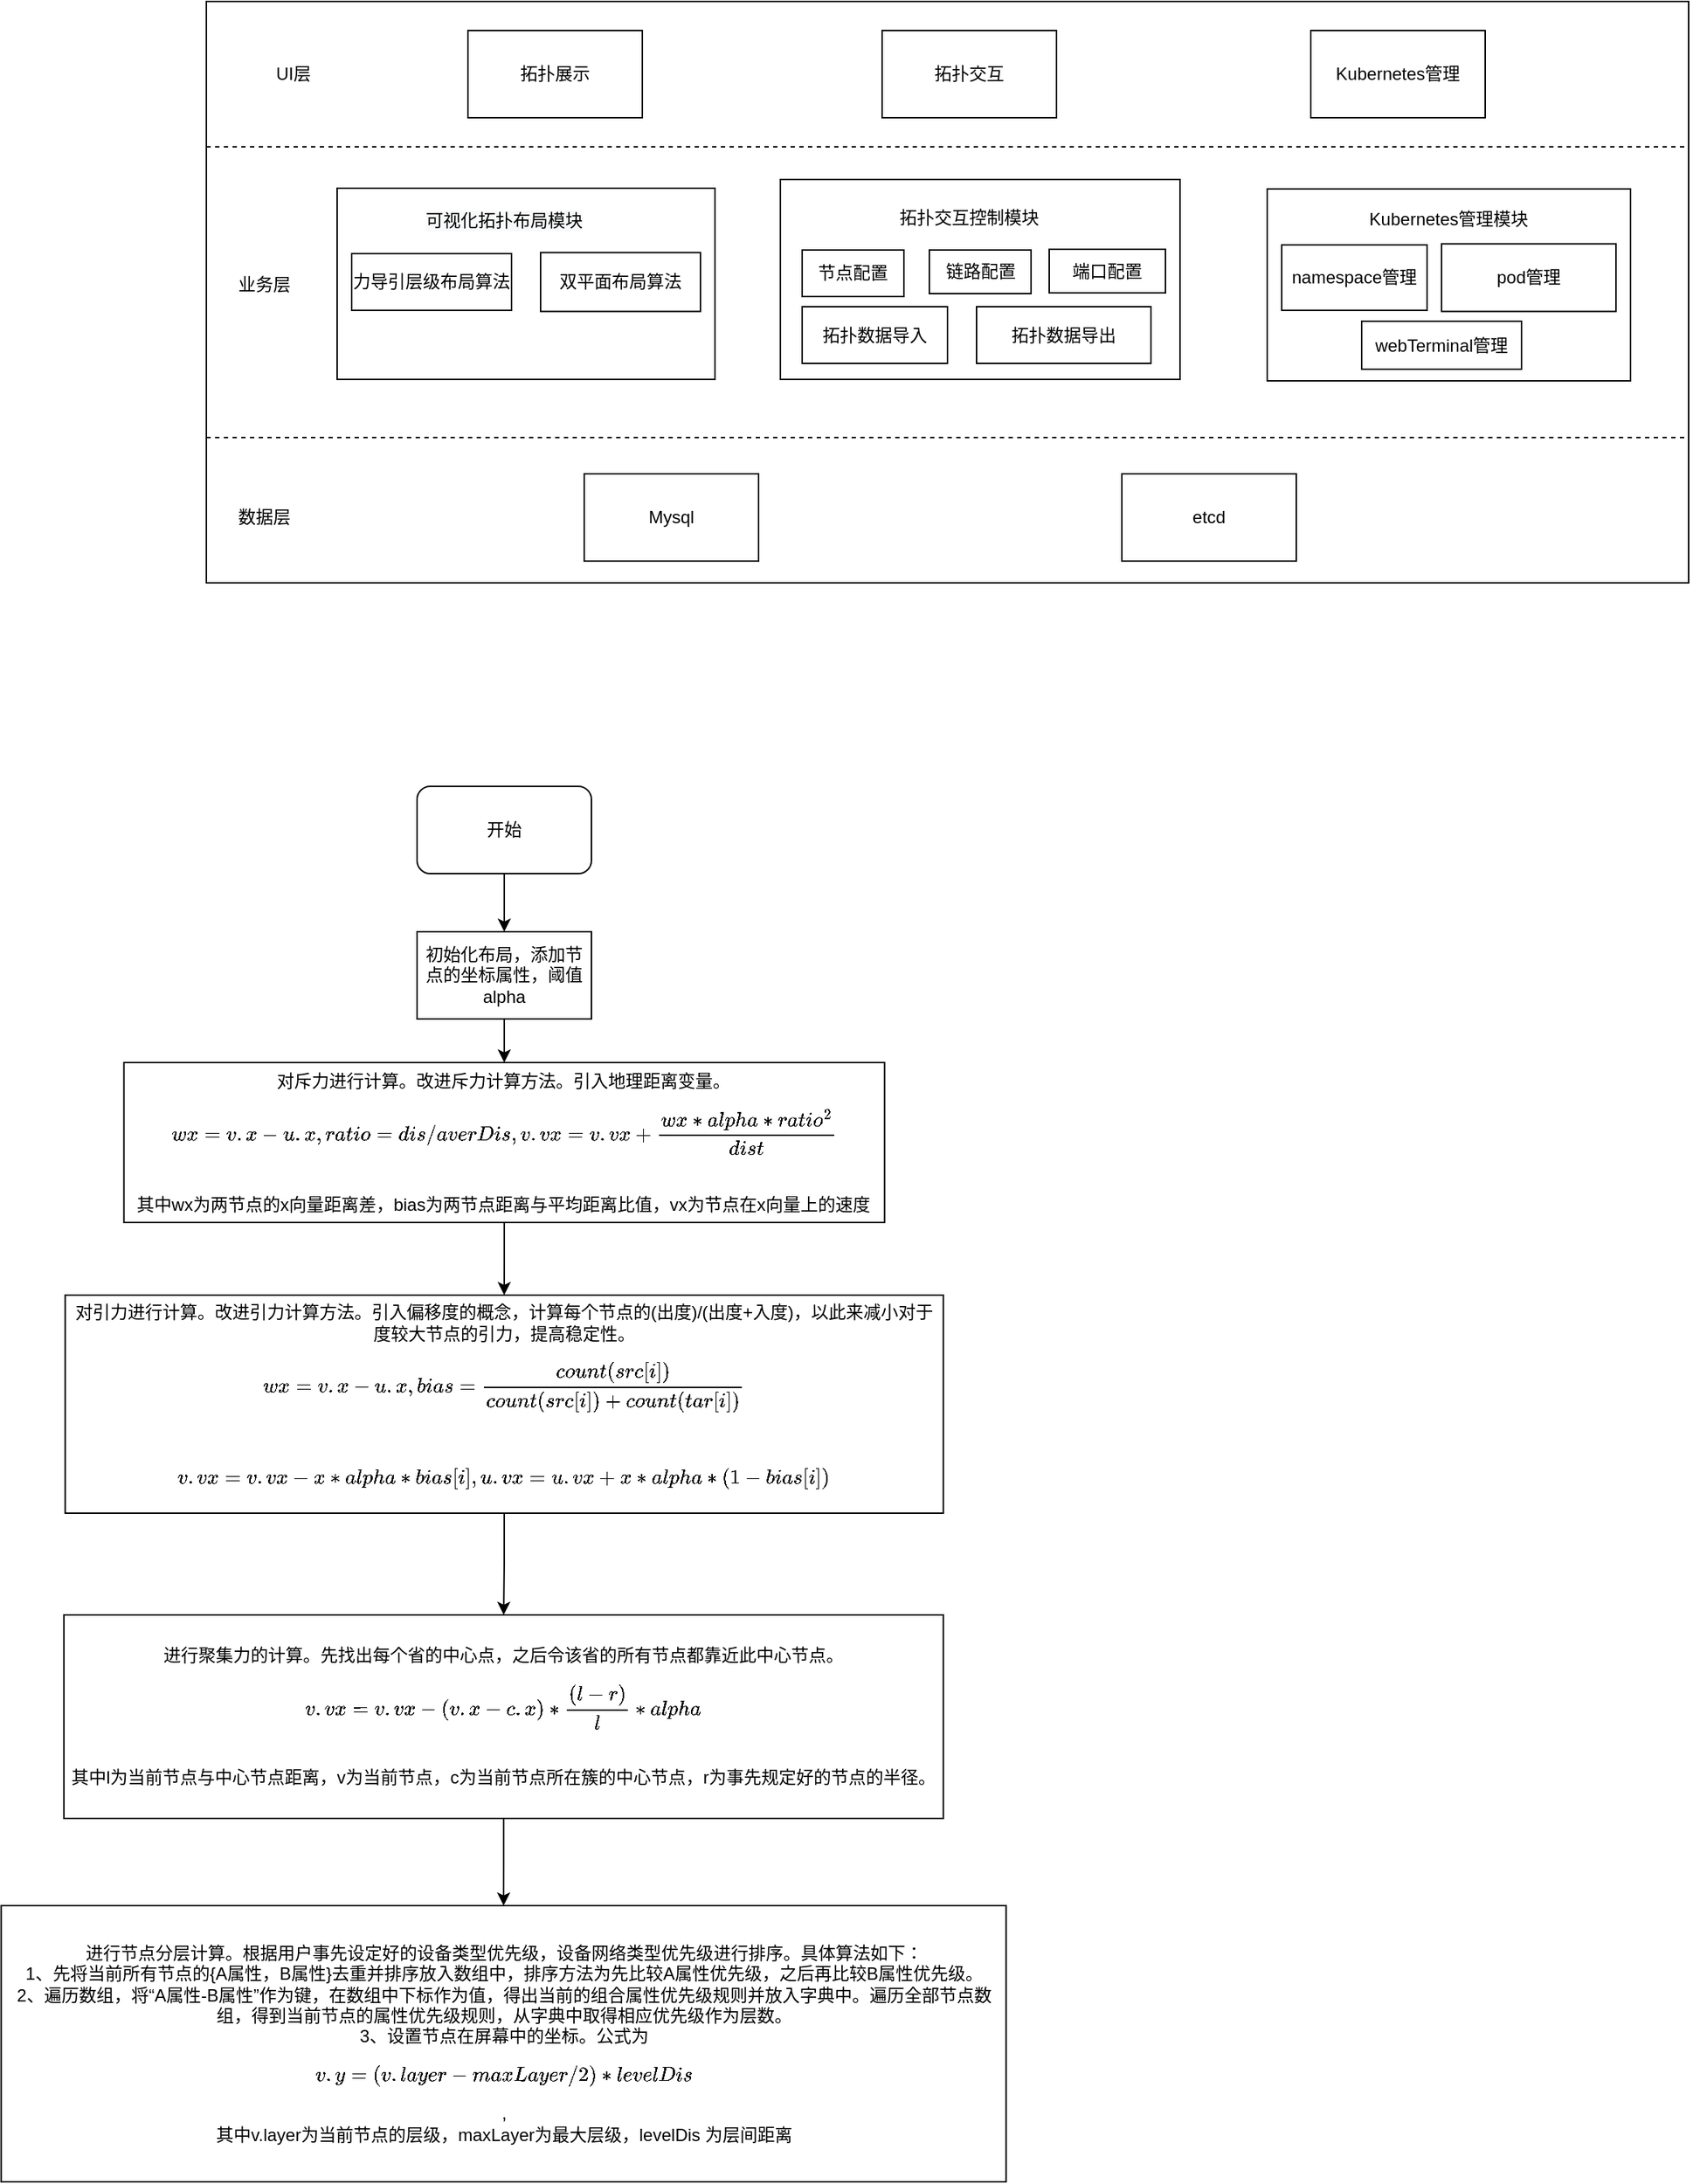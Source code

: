 <mxfile version="20.5.1" type="github">
  <diagram id="r3sxDyT0fpC5JQOG2hrh" name="第 1 页">
    <mxGraphModel dx="1185" dy="628" grid="1" gridSize="10" guides="1" tooltips="1" connect="1" arrows="1" fold="1" page="1" pageScale="1" pageWidth="3000" pageHeight="3000" math="1" shadow="0">
      <root>
        <mxCell id="0" />
        <mxCell id="1" parent="0" />
        <mxCell id="dBfdr0uVigZmpY6Dn77D-5" value="" style="rounded=0;whiteSpace=wrap;html=1;" vertex="1" parent="1">
          <mxGeometry x="270" y="220" width="1020" height="400" as="geometry" />
        </mxCell>
        <mxCell id="dBfdr0uVigZmpY6Dn77D-6" value="" style="endArrow=none;dashed=1;html=1;rounded=0;exitX=0;exitY=0.25;exitDx=0;exitDy=0;entryX=1;entryY=0.25;entryDx=0;entryDy=0;" edge="1" parent="1" source="dBfdr0uVigZmpY6Dn77D-5" target="dBfdr0uVigZmpY6Dn77D-5">
          <mxGeometry width="50" height="50" relative="1" as="geometry">
            <mxPoint x="250" y="300" as="sourcePoint" />
            <mxPoint x="1280" y="280" as="targetPoint" />
          </mxGeometry>
        </mxCell>
        <mxCell id="dBfdr0uVigZmpY6Dn77D-7" value="UI层&lt;br&gt;" style="text;html=1;strokeColor=none;fillColor=none;align=center;verticalAlign=middle;whiteSpace=wrap;rounded=0;" vertex="1" parent="1">
          <mxGeometry x="300" y="255" width="60" height="30" as="geometry" />
        </mxCell>
        <mxCell id="dBfdr0uVigZmpY6Dn77D-8" value="拓扑展示" style="rounded=0;whiteSpace=wrap;html=1;" vertex="1" parent="1">
          <mxGeometry x="450" y="240" width="120" height="60" as="geometry" />
        </mxCell>
        <mxCell id="dBfdr0uVigZmpY6Dn77D-9" value="拓扑交互" style="rounded=0;whiteSpace=wrap;html=1;" vertex="1" parent="1">
          <mxGeometry x="735" y="240" width="120" height="60" as="geometry" />
        </mxCell>
        <mxCell id="dBfdr0uVigZmpY6Dn77D-10" value="Kubernetes管理" style="rounded=0;whiteSpace=wrap;html=1;" vertex="1" parent="1">
          <mxGeometry x="1030" y="240" width="120" height="60" as="geometry" />
        </mxCell>
        <mxCell id="dBfdr0uVigZmpY6Dn77D-11" value="" style="endArrow=none;dashed=1;html=1;rounded=0;exitX=0;exitY=0.25;exitDx=0;exitDy=0;entryX=1;entryY=0.25;entryDx=0;entryDy=0;" edge="1" parent="1">
          <mxGeometry width="50" height="50" relative="1" as="geometry">
            <mxPoint x="270" y="520" as="sourcePoint" />
            <mxPoint x="1290" y="520" as="targetPoint" />
          </mxGeometry>
        </mxCell>
        <mxCell id="dBfdr0uVigZmpY6Dn77D-12" value="业务层" style="text;html=1;strokeColor=none;fillColor=none;align=center;verticalAlign=middle;whiteSpace=wrap;rounded=0;" vertex="1" parent="1">
          <mxGeometry x="280" y="400" width="60" height="30" as="geometry" />
        </mxCell>
        <mxCell id="dBfdr0uVigZmpY6Dn77D-13" value="" style="rounded=0;whiteSpace=wrap;html=1;" vertex="1" parent="1">
          <mxGeometry x="360" y="348.5" width="260" height="131.5" as="geometry" />
        </mxCell>
        <mxCell id="dBfdr0uVigZmpY6Dn77D-15" value="&lt;br&gt;&lt;span style=&quot;color: rgb(0, 0, 0); font-family: Helvetica; font-size: 12px; font-style: normal; font-variant-ligatures: normal; font-variant-caps: normal; font-weight: 400; letter-spacing: normal; orphans: 2; text-align: center; text-indent: 0px; text-transform: none; widows: 2; word-spacing: 0px; -webkit-text-stroke-width: 0px; background-color: rgb(248, 249, 250); text-decoration-thickness: initial; text-decoration-style: initial; text-decoration-color: initial; float: none; display: inline !important;&quot;&gt;可视化拓扑布局模块&lt;/span&gt;&lt;br&gt;" style="text;html=1;strokeColor=none;fillColor=none;align=center;verticalAlign=middle;whiteSpace=wrap;rounded=0;" vertex="1" parent="1">
          <mxGeometry x="420" y="357.5" width="110" height="10" as="geometry" />
        </mxCell>
        <mxCell id="dBfdr0uVigZmpY6Dn77D-16" value="力导引层级布局算法" style="rounded=0;whiteSpace=wrap;html=1;" vertex="1" parent="1">
          <mxGeometry x="370" y="393.5" width="110" height="39" as="geometry" />
        </mxCell>
        <mxCell id="dBfdr0uVigZmpY6Dn77D-17" value="双平面布局算法" style="rounded=0;whiteSpace=wrap;html=1;" vertex="1" parent="1">
          <mxGeometry x="500" y="392.75" width="110" height="40.5" as="geometry" />
        </mxCell>
        <mxCell id="dBfdr0uVigZmpY6Dn77D-20" value="" style="rounded=0;whiteSpace=wrap;html=1;" vertex="1" parent="1">
          <mxGeometry x="665" y="342.5" width="275" height="137.5" as="geometry" />
        </mxCell>
        <mxCell id="dBfdr0uVigZmpY6Dn77D-21" value="拓扑交互控制模块" style="text;html=1;strokeColor=none;fillColor=none;align=center;verticalAlign=middle;whiteSpace=wrap;rounded=0;" vertex="1" parent="1">
          <mxGeometry x="740" y="357.5" width="110" height="22" as="geometry" />
        </mxCell>
        <mxCell id="dBfdr0uVigZmpY6Dn77D-22" value="节点配置" style="rounded=0;whiteSpace=wrap;html=1;" vertex="1" parent="1">
          <mxGeometry x="680" y="391" width="70" height="32" as="geometry" />
        </mxCell>
        <mxCell id="dBfdr0uVigZmpY6Dn77D-23" value="链路配置" style="rounded=0;whiteSpace=wrap;html=1;" vertex="1" parent="1">
          <mxGeometry x="767.5" y="391" width="70" height="30" as="geometry" />
        </mxCell>
        <mxCell id="dBfdr0uVigZmpY6Dn77D-24" value="端口配置" style="rounded=0;whiteSpace=wrap;html=1;" vertex="1" parent="1">
          <mxGeometry x="850" y="390.5" width="80" height="30" as="geometry" />
        </mxCell>
        <mxCell id="dBfdr0uVigZmpY6Dn77D-26" value="拓扑数据导入" style="rounded=0;whiteSpace=wrap;html=1;" vertex="1" parent="1">
          <mxGeometry x="680" y="430" width="100" height="39" as="geometry" />
        </mxCell>
        <mxCell id="dBfdr0uVigZmpY6Dn77D-27" value="拓扑数据导出" style="rounded=0;whiteSpace=wrap;html=1;" vertex="1" parent="1">
          <mxGeometry x="800" y="430" width="120" height="39" as="geometry" />
        </mxCell>
        <mxCell id="dBfdr0uVigZmpY6Dn77D-28" value="" style="rounded=0;whiteSpace=wrap;html=1;" vertex="1" parent="1">
          <mxGeometry x="1000" y="349" width="250" height="132" as="geometry" />
        </mxCell>
        <mxCell id="dBfdr0uVigZmpY6Dn77D-29" value="namespace管理" style="rounded=0;whiteSpace=wrap;html=1;" vertex="1" parent="1">
          <mxGeometry x="1010" y="387.5" width="100" height="45" as="geometry" />
        </mxCell>
        <mxCell id="dBfdr0uVigZmpY6Dn77D-30" value="Kubernetes管理模块" style="text;html=1;strokeColor=none;fillColor=none;align=center;verticalAlign=middle;whiteSpace=wrap;rounded=0;" vertex="1" parent="1">
          <mxGeometry x="1065" y="360.5" width="120" height="19" as="geometry" />
        </mxCell>
        <mxCell id="dBfdr0uVigZmpY6Dn77D-32" value="pod管理" style="rounded=0;whiteSpace=wrap;html=1;" vertex="1" parent="1">
          <mxGeometry x="1120" y="386.75" width="120" height="46.5" as="geometry" />
        </mxCell>
        <mxCell id="dBfdr0uVigZmpY6Dn77D-33" value="数据层" style="text;html=1;strokeColor=none;fillColor=none;align=center;verticalAlign=middle;whiteSpace=wrap;rounded=0;" vertex="1" parent="1">
          <mxGeometry x="280" y="560" width="60" height="30" as="geometry" />
        </mxCell>
        <mxCell id="dBfdr0uVigZmpY6Dn77D-34" value="Mysql" style="rounded=0;whiteSpace=wrap;html=1;" vertex="1" parent="1">
          <mxGeometry x="530" y="545" width="120" height="60" as="geometry" />
        </mxCell>
        <mxCell id="dBfdr0uVigZmpY6Dn77D-35" value="etcd" style="rounded=0;whiteSpace=wrap;html=1;" vertex="1" parent="1">
          <mxGeometry x="900" y="545" width="120" height="60" as="geometry" />
        </mxCell>
        <mxCell id="dBfdr0uVigZmpY6Dn77D-36" value="webTerminal管理" style="rounded=0;whiteSpace=wrap;html=1;" vertex="1" parent="1">
          <mxGeometry x="1065" y="440" width="110" height="33" as="geometry" />
        </mxCell>
        <mxCell id="dBfdr0uVigZmpY6Dn77D-47" value="" style="edgeStyle=orthogonalEdgeStyle;rounded=0;orthogonalLoop=1;jettySize=auto;html=1;" edge="1" parent="1" source="dBfdr0uVigZmpY6Dn77D-37" target="dBfdr0uVigZmpY6Dn77D-46">
          <mxGeometry relative="1" as="geometry" />
        </mxCell>
        <mxCell id="dBfdr0uVigZmpY6Dn77D-37" value="开始" style="rounded=1;whiteSpace=wrap;html=1;" vertex="1" parent="1">
          <mxGeometry x="415" y="760" width="120" height="60" as="geometry" />
        </mxCell>
        <mxCell id="dBfdr0uVigZmpY6Dn77D-49" value="" style="edgeStyle=orthogonalEdgeStyle;rounded=0;orthogonalLoop=1;jettySize=auto;html=1;" edge="1" parent="1" source="dBfdr0uVigZmpY6Dn77D-46" target="dBfdr0uVigZmpY6Dn77D-48">
          <mxGeometry relative="1" as="geometry" />
        </mxCell>
        <mxCell id="dBfdr0uVigZmpY6Dn77D-46" value="初始化布局，添加节点的坐标属性，阈值alpha" style="rounded=0;whiteSpace=wrap;html=1;" vertex="1" parent="1">
          <mxGeometry x="415" y="860" width="120" height="60" as="geometry" />
        </mxCell>
        <mxCell id="dBfdr0uVigZmpY6Dn77D-53" value="" style="edgeStyle=orthogonalEdgeStyle;rounded=0;orthogonalLoop=1;jettySize=auto;html=1;" edge="1" parent="1" source="dBfdr0uVigZmpY6Dn77D-48" target="dBfdr0uVigZmpY6Dn77D-52">
          <mxGeometry relative="1" as="geometry" />
        </mxCell>
        <mxCell id="dBfdr0uVigZmpY6Dn77D-48" value="对斥力进行计算。改进斥力计算方法。引入地理距离变量。&lt;br&gt;$$wx = v.x-u.x,&lt;br&gt;ratio = dis/averDis,&lt;br&gt;&amp;nbsp;v.vx = v.vx+ \frac{wx*alpha*ratio^2}{dist} $$&lt;br&gt;其中wx为两节点的x向量距离差，bias为两节点距离与平均距离比值，vx为节点在x向量上的速度" style="whiteSpace=wrap;html=1;rounded=0;" vertex="1" parent="1">
          <mxGeometry x="213.28" y="950" width="523.44" height="110" as="geometry" />
        </mxCell>
        <mxCell id="dBfdr0uVigZmpY6Dn77D-55" value="" style="edgeStyle=orthogonalEdgeStyle;rounded=0;orthogonalLoop=1;jettySize=auto;html=1;" edge="1" parent="1" source="dBfdr0uVigZmpY6Dn77D-52" target="dBfdr0uVigZmpY6Dn77D-54">
          <mxGeometry relative="1" as="geometry" />
        </mxCell>
        <mxCell id="dBfdr0uVigZmpY6Dn77D-52" value="对引力进行计算。改进引力计算方法。引入偏移度的概念，计算每个节点的(出度)/(出度+入度)，以此来减小对于度较大节点的引力，提高稳定性。&lt;br&gt;$$wx = v.x&amp;nbsp; - u.x,bias=\frac{count(src[i])}{count(src[i])+count(tar[i])}$$&lt;br&gt;$$v.vx=v.vx-x*alpha*bias[i],u.vx=u.vx+x*alpha*(1-bias[i])&lt;br&gt;$$" style="whiteSpace=wrap;html=1;rounded=0;" vertex="1" parent="1">
          <mxGeometry x="172.85" y="1110" width="604.3" height="150" as="geometry" />
        </mxCell>
        <mxCell id="dBfdr0uVigZmpY6Dn77D-57" value="" style="edgeStyle=orthogonalEdgeStyle;rounded=0;orthogonalLoop=1;jettySize=auto;html=1;" edge="1" parent="1" source="dBfdr0uVigZmpY6Dn77D-54" target="dBfdr0uVigZmpY6Dn77D-56">
          <mxGeometry relative="1" as="geometry" />
        </mxCell>
        <mxCell id="dBfdr0uVigZmpY6Dn77D-54" value="进行聚集力的计算。先找出每个省的中心点，之后令该省的所有节点都靠近此中心节点。&lt;br&gt;$$v.vx = v.vx-(v.x-c.x)*\frac{(l-r)}{l}*alpha&lt;br&gt;$$&lt;br&gt;其中l为当前节点与中心节点距离，v为当前节点，c为当前节点所在簇的中心节点，r为事先规定好的节点的半径。" style="whiteSpace=wrap;html=1;rounded=0;" vertex="1" parent="1">
          <mxGeometry x="171.97" y="1330" width="605.18" height="140" as="geometry" />
        </mxCell>
        <mxCell id="dBfdr0uVigZmpY6Dn77D-56" value="进行节点分层计算。根据用户事先设定好的设备类型优先级，设备网络类型优先级进行排序。具体算法如下：&lt;br&gt;1、先将当前所有节点的{A属性，B属性}去重并排序放入数组中，排序方法为先比较A属性优先级，之后再比较B属性优先级。&lt;br&gt;2、遍历数组，将“A属性-B属性”作为键，在数组中下标作为值，得出当前的组合属性优先级规则并放入字典中。遍历全部节点数组，得到当前节点的属性优先级规则，从字典中取得相应优先级作为层数。&lt;br&gt;3、设置节点在屏幕中的坐标。公式为$$v.y= (v.layer-maxLayer/2)*levelDis$$,&lt;br&gt;其中v.layer为当前节点的层级，maxLayer为最大层级，levelDis 为层间距离" style="whiteSpace=wrap;html=1;rounded=0;" vertex="1" parent="1">
          <mxGeometry x="128.8" y="1530" width="691.52" height="190" as="geometry" />
        </mxCell>
      </root>
    </mxGraphModel>
  </diagram>
</mxfile>
